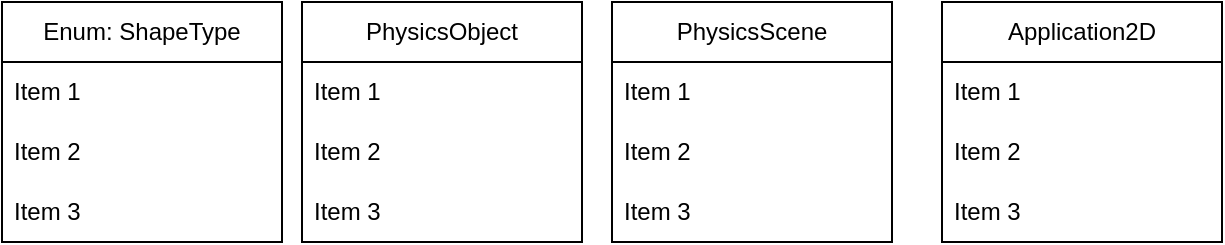 <mxfile version="20.8.20" type="github">
  <diagram name="Page-1" id="9KVayT6mjaRYctcP1qDp">
    <mxGraphModel dx="1434" dy="782" grid="1" gridSize="10" guides="1" tooltips="1" connect="1" arrows="1" fold="1" page="1" pageScale="1" pageWidth="850" pageHeight="1100" math="0" shadow="0">
      <root>
        <mxCell id="0" />
        <mxCell id="1" parent="0" />
        <mxCell id="aNpctZsExSZBmexT8rbV-1" value="PhysicsScene" style="swimlane;fontStyle=0;childLayout=stackLayout;horizontal=1;startSize=30;horizontalStack=0;resizeParent=1;resizeParentMax=0;resizeLast=0;collapsible=1;marginBottom=0;whiteSpace=wrap;html=1;" vertex="1" parent="1">
          <mxGeometry x="425" y="110" width="140" height="120" as="geometry" />
        </mxCell>
        <mxCell id="aNpctZsExSZBmexT8rbV-2" value="Item 1" style="text;strokeColor=none;fillColor=none;align=left;verticalAlign=middle;spacingLeft=4;spacingRight=4;overflow=hidden;points=[[0,0.5],[1,0.5]];portConstraint=eastwest;rotatable=0;whiteSpace=wrap;html=1;" vertex="1" parent="aNpctZsExSZBmexT8rbV-1">
          <mxGeometry y="30" width="140" height="30" as="geometry" />
        </mxCell>
        <mxCell id="aNpctZsExSZBmexT8rbV-3" value="Item 2" style="text;strokeColor=none;fillColor=none;align=left;verticalAlign=middle;spacingLeft=4;spacingRight=4;overflow=hidden;points=[[0,0.5],[1,0.5]];portConstraint=eastwest;rotatable=0;whiteSpace=wrap;html=1;" vertex="1" parent="aNpctZsExSZBmexT8rbV-1">
          <mxGeometry y="60" width="140" height="30" as="geometry" />
        </mxCell>
        <mxCell id="aNpctZsExSZBmexT8rbV-4" value="Item 3" style="text;strokeColor=none;fillColor=none;align=left;verticalAlign=middle;spacingLeft=4;spacingRight=4;overflow=hidden;points=[[0,0.5],[1,0.5]];portConstraint=eastwest;rotatable=0;whiteSpace=wrap;html=1;" vertex="1" parent="aNpctZsExSZBmexT8rbV-1">
          <mxGeometry y="90" width="140" height="30" as="geometry" />
        </mxCell>
        <mxCell id="aNpctZsExSZBmexT8rbV-5" value="PhysicsObject" style="swimlane;fontStyle=0;childLayout=stackLayout;horizontal=1;startSize=30;horizontalStack=0;resizeParent=1;resizeParentMax=0;resizeLast=0;collapsible=1;marginBottom=0;whiteSpace=wrap;html=1;" vertex="1" parent="1">
          <mxGeometry x="270" y="110" width="140" height="120" as="geometry" />
        </mxCell>
        <mxCell id="aNpctZsExSZBmexT8rbV-6" value="Item 1" style="text;strokeColor=none;fillColor=none;align=left;verticalAlign=middle;spacingLeft=4;spacingRight=4;overflow=hidden;points=[[0,0.5],[1,0.5]];portConstraint=eastwest;rotatable=0;whiteSpace=wrap;html=1;" vertex="1" parent="aNpctZsExSZBmexT8rbV-5">
          <mxGeometry y="30" width="140" height="30" as="geometry" />
        </mxCell>
        <mxCell id="aNpctZsExSZBmexT8rbV-7" value="Item 2" style="text;strokeColor=none;fillColor=none;align=left;verticalAlign=middle;spacingLeft=4;spacingRight=4;overflow=hidden;points=[[0,0.5],[1,0.5]];portConstraint=eastwest;rotatable=0;whiteSpace=wrap;html=1;" vertex="1" parent="aNpctZsExSZBmexT8rbV-5">
          <mxGeometry y="60" width="140" height="30" as="geometry" />
        </mxCell>
        <mxCell id="aNpctZsExSZBmexT8rbV-8" value="Item 3" style="text;strokeColor=none;fillColor=none;align=left;verticalAlign=middle;spacingLeft=4;spacingRight=4;overflow=hidden;points=[[0,0.5],[1,0.5]];portConstraint=eastwest;rotatable=0;whiteSpace=wrap;html=1;" vertex="1" parent="aNpctZsExSZBmexT8rbV-5">
          <mxGeometry y="90" width="140" height="30" as="geometry" />
        </mxCell>
        <mxCell id="aNpctZsExSZBmexT8rbV-9" value="Enum: ShapeType" style="swimlane;fontStyle=0;childLayout=stackLayout;horizontal=1;startSize=30;horizontalStack=0;resizeParent=1;resizeParentMax=0;resizeLast=0;collapsible=1;marginBottom=0;whiteSpace=wrap;html=1;" vertex="1" parent="1">
          <mxGeometry x="120" y="110" width="140" height="120" as="geometry" />
        </mxCell>
        <mxCell id="aNpctZsExSZBmexT8rbV-10" value="Item 1" style="text;strokeColor=none;fillColor=none;align=left;verticalAlign=middle;spacingLeft=4;spacingRight=4;overflow=hidden;points=[[0,0.5],[1,0.5]];portConstraint=eastwest;rotatable=0;whiteSpace=wrap;html=1;" vertex="1" parent="aNpctZsExSZBmexT8rbV-9">
          <mxGeometry y="30" width="140" height="30" as="geometry" />
        </mxCell>
        <mxCell id="aNpctZsExSZBmexT8rbV-11" value="Item 2" style="text;strokeColor=none;fillColor=none;align=left;verticalAlign=middle;spacingLeft=4;spacingRight=4;overflow=hidden;points=[[0,0.5],[1,0.5]];portConstraint=eastwest;rotatable=0;whiteSpace=wrap;html=1;" vertex="1" parent="aNpctZsExSZBmexT8rbV-9">
          <mxGeometry y="60" width="140" height="30" as="geometry" />
        </mxCell>
        <mxCell id="aNpctZsExSZBmexT8rbV-12" value="Item 3" style="text;strokeColor=none;fillColor=none;align=left;verticalAlign=middle;spacingLeft=4;spacingRight=4;overflow=hidden;points=[[0,0.5],[1,0.5]];portConstraint=eastwest;rotatable=0;whiteSpace=wrap;html=1;" vertex="1" parent="aNpctZsExSZBmexT8rbV-9">
          <mxGeometry y="90" width="140" height="30" as="geometry" />
        </mxCell>
        <mxCell id="aNpctZsExSZBmexT8rbV-13" value="Application2D" style="swimlane;fontStyle=0;childLayout=stackLayout;horizontal=1;startSize=30;horizontalStack=0;resizeParent=1;resizeParentMax=0;resizeLast=0;collapsible=1;marginBottom=0;whiteSpace=wrap;html=1;" vertex="1" parent="1">
          <mxGeometry x="590" y="110" width="140" height="120" as="geometry" />
        </mxCell>
        <mxCell id="aNpctZsExSZBmexT8rbV-14" value="Item 1" style="text;strokeColor=none;fillColor=none;align=left;verticalAlign=middle;spacingLeft=4;spacingRight=4;overflow=hidden;points=[[0,0.5],[1,0.5]];portConstraint=eastwest;rotatable=0;whiteSpace=wrap;html=1;" vertex="1" parent="aNpctZsExSZBmexT8rbV-13">
          <mxGeometry y="30" width="140" height="30" as="geometry" />
        </mxCell>
        <mxCell id="aNpctZsExSZBmexT8rbV-15" value="Item 2" style="text;strokeColor=none;fillColor=none;align=left;verticalAlign=middle;spacingLeft=4;spacingRight=4;overflow=hidden;points=[[0,0.5],[1,0.5]];portConstraint=eastwest;rotatable=0;whiteSpace=wrap;html=1;" vertex="1" parent="aNpctZsExSZBmexT8rbV-13">
          <mxGeometry y="60" width="140" height="30" as="geometry" />
        </mxCell>
        <mxCell id="aNpctZsExSZBmexT8rbV-16" value="Item 3" style="text;strokeColor=none;fillColor=none;align=left;verticalAlign=middle;spacingLeft=4;spacingRight=4;overflow=hidden;points=[[0,0.5],[1,0.5]];portConstraint=eastwest;rotatable=0;whiteSpace=wrap;html=1;" vertex="1" parent="aNpctZsExSZBmexT8rbV-13">
          <mxGeometry y="90" width="140" height="30" as="geometry" />
        </mxCell>
      </root>
    </mxGraphModel>
  </diagram>
</mxfile>
